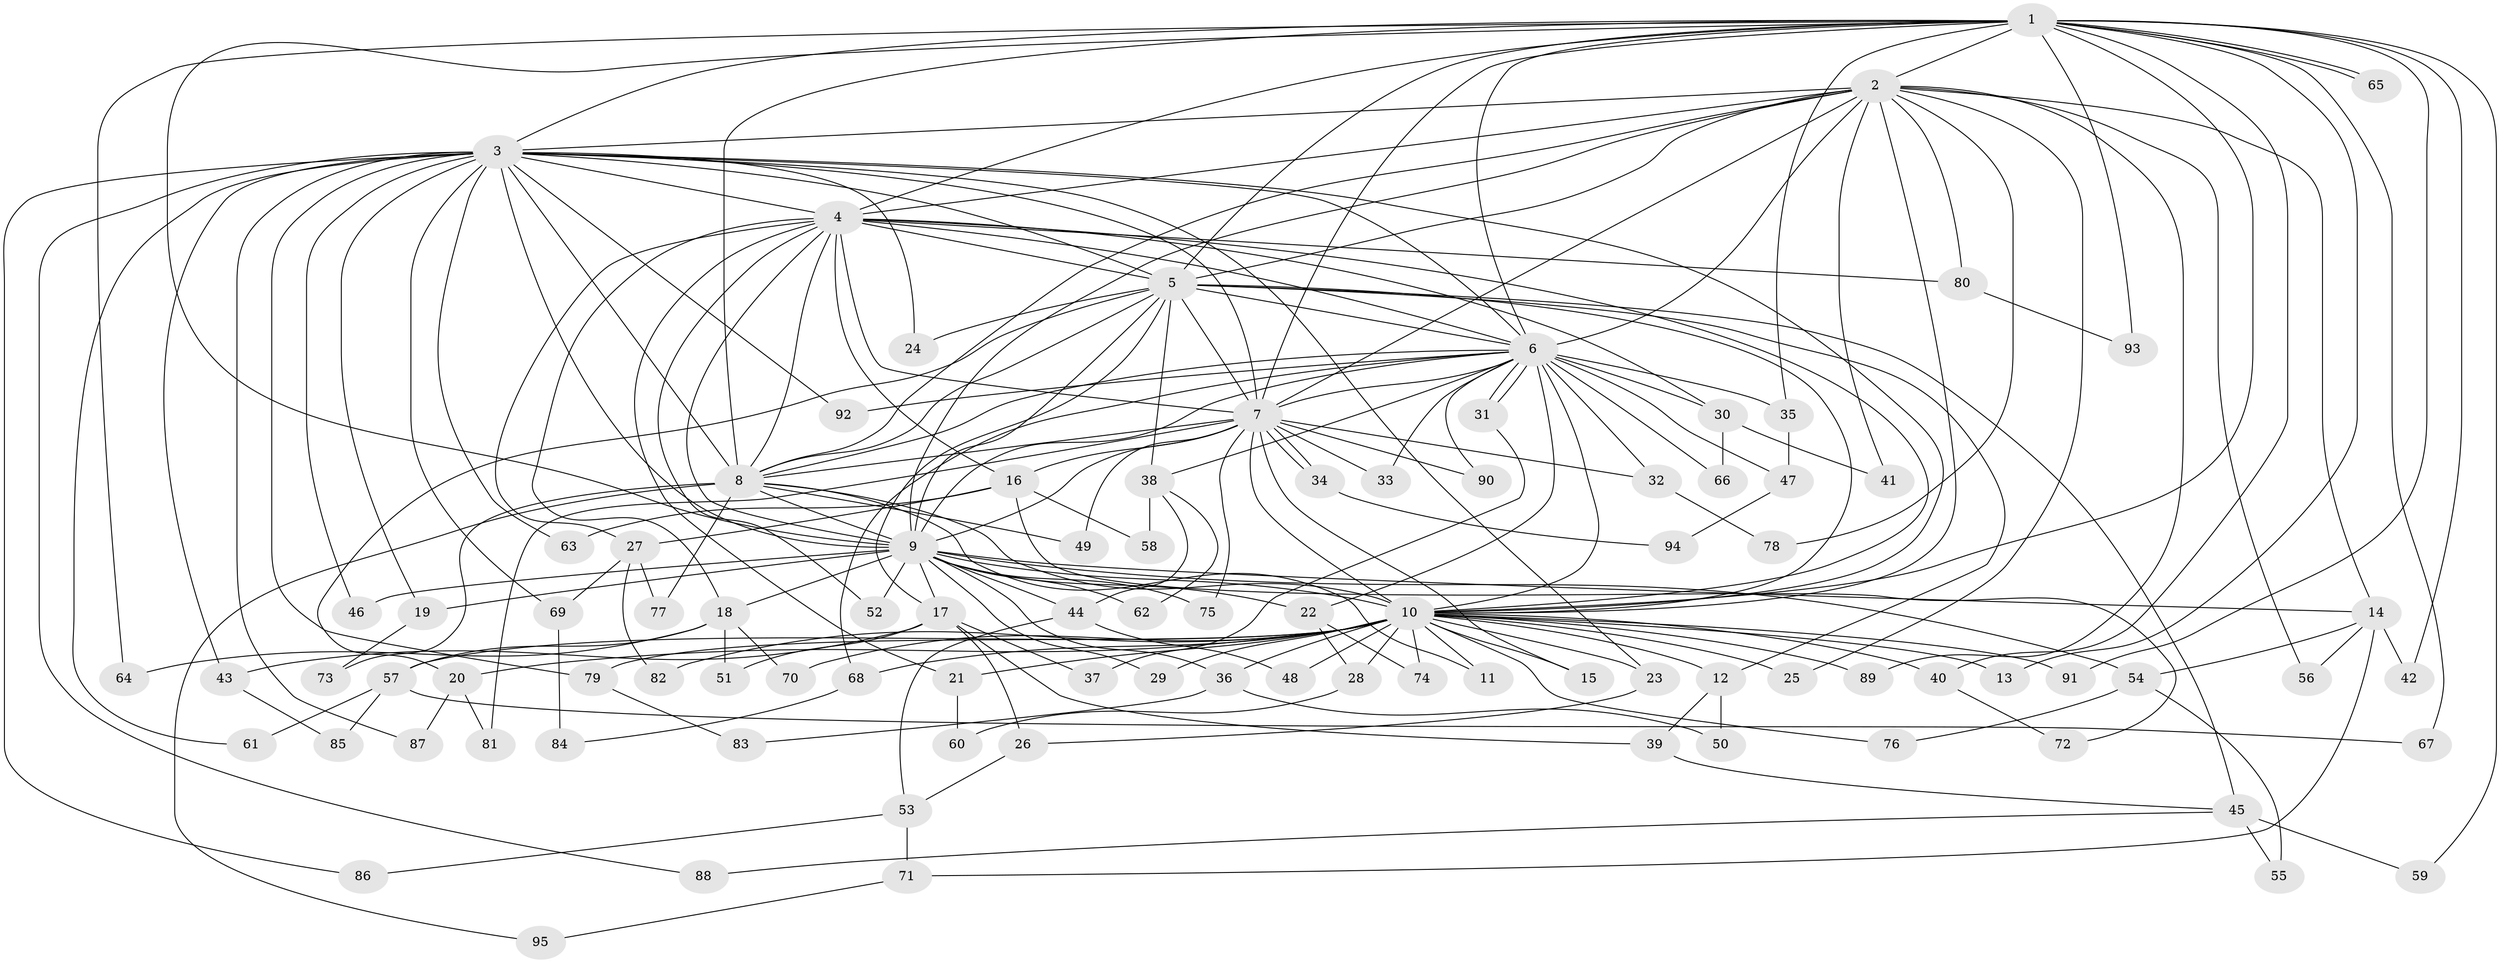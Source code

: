 // coarse degree distribution, {16: 0.02631578947368421, 18: 0.02631578947368421, 20: 0.02631578947368421, 11: 0.02631578947368421, 15: 0.05263157894736842, 12: 0.02631578947368421, 23: 0.02631578947368421, 2: 0.34210526315789475, 6: 0.02631578947368421, 8: 0.02631578947368421, 7: 0.05263157894736842, 3: 0.2631578947368421, 4: 0.02631578947368421, 5: 0.05263157894736842}
// Generated by graph-tools (version 1.1) at 2025/17/03/04/25 18:17:25]
// undirected, 95 vertices, 215 edges
graph export_dot {
graph [start="1"]
  node [color=gray90,style=filled];
  1;
  2;
  3;
  4;
  5;
  6;
  7;
  8;
  9;
  10;
  11;
  12;
  13;
  14;
  15;
  16;
  17;
  18;
  19;
  20;
  21;
  22;
  23;
  24;
  25;
  26;
  27;
  28;
  29;
  30;
  31;
  32;
  33;
  34;
  35;
  36;
  37;
  38;
  39;
  40;
  41;
  42;
  43;
  44;
  45;
  46;
  47;
  48;
  49;
  50;
  51;
  52;
  53;
  54;
  55;
  56;
  57;
  58;
  59;
  60;
  61;
  62;
  63;
  64;
  65;
  66;
  67;
  68;
  69;
  70;
  71;
  72;
  73;
  74;
  75;
  76;
  77;
  78;
  79;
  80;
  81;
  82;
  83;
  84;
  85;
  86;
  87;
  88;
  89;
  90;
  91;
  92;
  93;
  94;
  95;
  1 -- 2;
  1 -- 3;
  1 -- 4;
  1 -- 5;
  1 -- 6;
  1 -- 7;
  1 -- 8;
  1 -- 9;
  1 -- 10;
  1 -- 13;
  1 -- 35;
  1 -- 40;
  1 -- 42;
  1 -- 59;
  1 -- 64;
  1 -- 65;
  1 -- 65;
  1 -- 67;
  1 -- 91;
  1 -- 93;
  2 -- 3;
  2 -- 4;
  2 -- 5;
  2 -- 6;
  2 -- 7;
  2 -- 8;
  2 -- 9;
  2 -- 10;
  2 -- 14;
  2 -- 25;
  2 -- 41;
  2 -- 56;
  2 -- 78;
  2 -- 80;
  2 -- 89;
  3 -- 4;
  3 -- 5;
  3 -- 6;
  3 -- 7;
  3 -- 8;
  3 -- 9;
  3 -- 10;
  3 -- 19;
  3 -- 23;
  3 -- 24;
  3 -- 43;
  3 -- 46;
  3 -- 61;
  3 -- 63;
  3 -- 69;
  3 -- 79;
  3 -- 86;
  3 -- 87;
  3 -- 88;
  3 -- 92;
  4 -- 5;
  4 -- 6;
  4 -- 7;
  4 -- 8;
  4 -- 9;
  4 -- 10;
  4 -- 16;
  4 -- 18;
  4 -- 21;
  4 -- 27;
  4 -- 30;
  4 -- 52;
  4 -- 80;
  5 -- 6;
  5 -- 7;
  5 -- 8;
  5 -- 9;
  5 -- 10;
  5 -- 12;
  5 -- 17;
  5 -- 20;
  5 -- 24;
  5 -- 38;
  5 -- 45;
  6 -- 7;
  6 -- 8;
  6 -- 9;
  6 -- 10;
  6 -- 22;
  6 -- 30;
  6 -- 31;
  6 -- 31;
  6 -- 32;
  6 -- 33;
  6 -- 35;
  6 -- 38;
  6 -- 47;
  6 -- 66;
  6 -- 68;
  6 -- 90;
  6 -- 92;
  7 -- 8;
  7 -- 9;
  7 -- 10;
  7 -- 15;
  7 -- 16;
  7 -- 32;
  7 -- 33;
  7 -- 34;
  7 -- 34;
  7 -- 49;
  7 -- 75;
  7 -- 81;
  7 -- 90;
  8 -- 9;
  8 -- 10;
  8 -- 11;
  8 -- 49;
  8 -- 73;
  8 -- 77;
  8 -- 95;
  9 -- 10;
  9 -- 14;
  9 -- 17;
  9 -- 18;
  9 -- 19;
  9 -- 22;
  9 -- 29;
  9 -- 36;
  9 -- 44;
  9 -- 46;
  9 -- 52;
  9 -- 54;
  9 -- 62;
  9 -- 75;
  10 -- 11;
  10 -- 12;
  10 -- 13;
  10 -- 15;
  10 -- 20;
  10 -- 21;
  10 -- 23;
  10 -- 25;
  10 -- 28;
  10 -- 29;
  10 -- 36;
  10 -- 40;
  10 -- 48;
  10 -- 57;
  10 -- 68;
  10 -- 70;
  10 -- 74;
  10 -- 76;
  10 -- 79;
  10 -- 82;
  10 -- 89;
  10 -- 91;
  12 -- 39;
  12 -- 50;
  14 -- 42;
  14 -- 54;
  14 -- 56;
  14 -- 71;
  16 -- 27;
  16 -- 58;
  16 -- 63;
  16 -- 72;
  17 -- 26;
  17 -- 37;
  17 -- 39;
  17 -- 43;
  17 -- 51;
  18 -- 51;
  18 -- 57;
  18 -- 64;
  18 -- 70;
  19 -- 73;
  20 -- 81;
  20 -- 87;
  21 -- 60;
  22 -- 28;
  22 -- 74;
  23 -- 26;
  26 -- 53;
  27 -- 69;
  27 -- 77;
  27 -- 82;
  28 -- 60;
  30 -- 41;
  30 -- 66;
  31 -- 37;
  32 -- 78;
  34 -- 94;
  35 -- 47;
  36 -- 50;
  36 -- 83;
  38 -- 44;
  38 -- 58;
  38 -- 62;
  39 -- 45;
  40 -- 72;
  43 -- 85;
  44 -- 48;
  44 -- 53;
  45 -- 55;
  45 -- 59;
  45 -- 88;
  47 -- 94;
  53 -- 71;
  53 -- 86;
  54 -- 55;
  54 -- 76;
  57 -- 61;
  57 -- 67;
  57 -- 85;
  68 -- 84;
  69 -- 84;
  71 -- 95;
  79 -- 83;
  80 -- 93;
}
